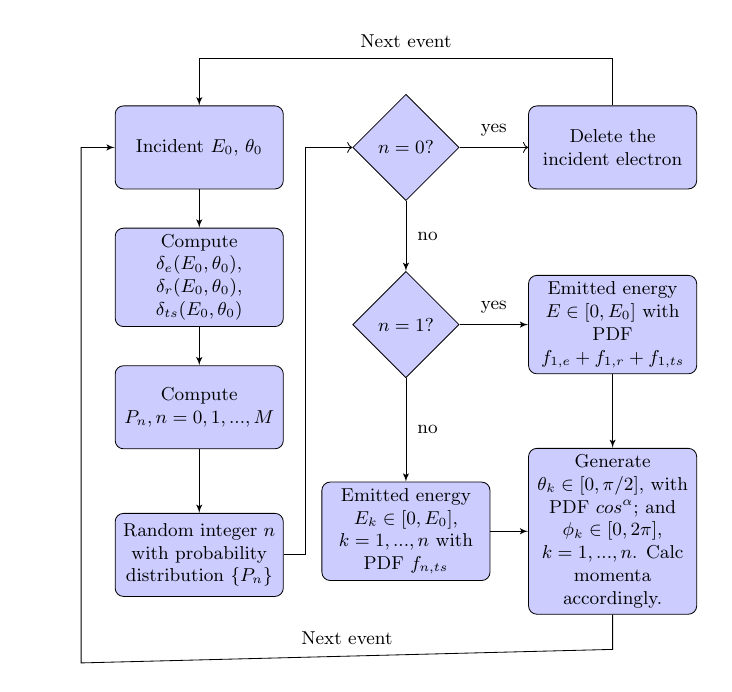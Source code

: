 %\usepackage[latin1]{inputenc}
%\usepackage{tikz}
%\usetikzlibrary{shapes,arrows}

%<
%\usepackage{verbatim}
%\usepackage[active,tightpage]{preview}
%\PreviewEnvironment{tikzpicture}
%\setlength\PreviewBorder{5pt}%
%



% Define block styles
\tikzstyle{decision} = [draw,diamond, fill=blue!20, 
    text width=4.5em, text badly centered, node distance=2.2cm, inner sep=0pt]
\tikzstyle{block} = [draw,rectangle, fill=blue!20, 
    text width=7.5em, text badly centered, inner sep=3pt, rounded corners, minimum height=4em]
\tikzstyle{line} = [draw, -latex']
\tikzstyle{cloud} = [draw, \ellipse,fill=red!20, node distance=2.2cm,
    minimum height=2em]
\tikzstyle{every node}=[font=\small]
\scalebox{0.75}{
\begin{tikzpicture}[node distance = 2.2cm, auto, every node/.style={anchor=base,font=\small}]
    % Place nodes
    \node [block] (incident) {Incident $E_0$, $\theta_0$};
   % \node [cloud, left of=incident] (expert) {expert};
   % \node [cloud, right of=incident] (system) {system};
    \node [block, below of=incident, node distance=2.2cm] (yield) {Compute $\delta_e(E_0,\theta_0)$, $\delta_r(E_0,\theta_0)$, $\delta_{ts}(E_0,\theta_0)$};
    \node [block, below of=yield, node distance=2.2cm] (probability) {Compute $P_n, n=0,1,...,M$};
    \node [block, below of=probability, node distance=2.5cm] (secondaryNum) {Random integer $n$ with probability distribution $\{P_n\}$};
    \node [decision, right of=incident, node distance=3.5cm] (decide) {$n=0$?};
    \node [block, right of=decide, node distance=3.5cm] (zero) {Delete the incident electron};
    \node [decision, below of=decide, node distance=3.0cm] (decide1) {$n=1$?};
    \node [block, right of=decide1, node distance=3.5cm] (one) {Emitted energy $E\in[0,E_0]$ with PDF $f_{1,e}+f_{1,r}+f_{1,ts}$ };	\node [block, below of=decide1, node distance=3.5cm] (ts) {Emitted energy $E_k\in[0,E_0]$, $k=1,...,n$ with PDF $f_{n,ts}$ };
    \node [block, below of=one, node distance=3.5cm] (angle) {Generate $\theta_k\in[0,\pi/2]$, with PDF $cos^{\alpha}$; and $\phi_k\in[0,2\pi]$, $k=1,...,n$. Calc momenta accordingly. };
    % Draw edges
    \path [line] (incident) -- (yield);
    \path [line] (yield) -- (probability);
    \path [line] (probability) --  (secondaryNum);		
   % \path [line] (probability) -- (secondaryNum);
   % \path [line] (decide) -- node [near start] {$No$} (secondaryNum);
    \draw[->] (secondaryNum) -| +(1.8,3) |- (decide);
    %\path [line] (decide) -- node [near start,above] {yes} (zero);
    \draw[->] (decide) -- node [midway,above=2pt] {yes} (zero);	
    \path [line] (decide) -- node [midway,right=2pt] {no} (decide1);
    \path [line] (decide1) -- node [midway,above=2pt] {yes} (one);
    \path [line] (decide1) -- node [midway,right=2pt] {no} (ts);
    \path [line] (ts) -- (angle);

    \path [line] (one) -- (angle);
    \path [line] (zero) -- +(0,1.5)-| node [near start,above=2pt] {Next event} (incident);
    \path [line] (angle) -- +(0,-2.)--  node [midway,above=2pt] {Next event} (-2,-8.65) |- (incident) ;
 %\path [line] (secondaryNum) -|- (decide);
  %  \path [line] (decide) -- node {no}(stop);
   % \path [line,dashed] (expert) -- (incident);
  %  \path [line,dashed] (system) -- (incident);
   % \path [line,dashed] (system) |- (probability);
\end{tikzpicture}
}
